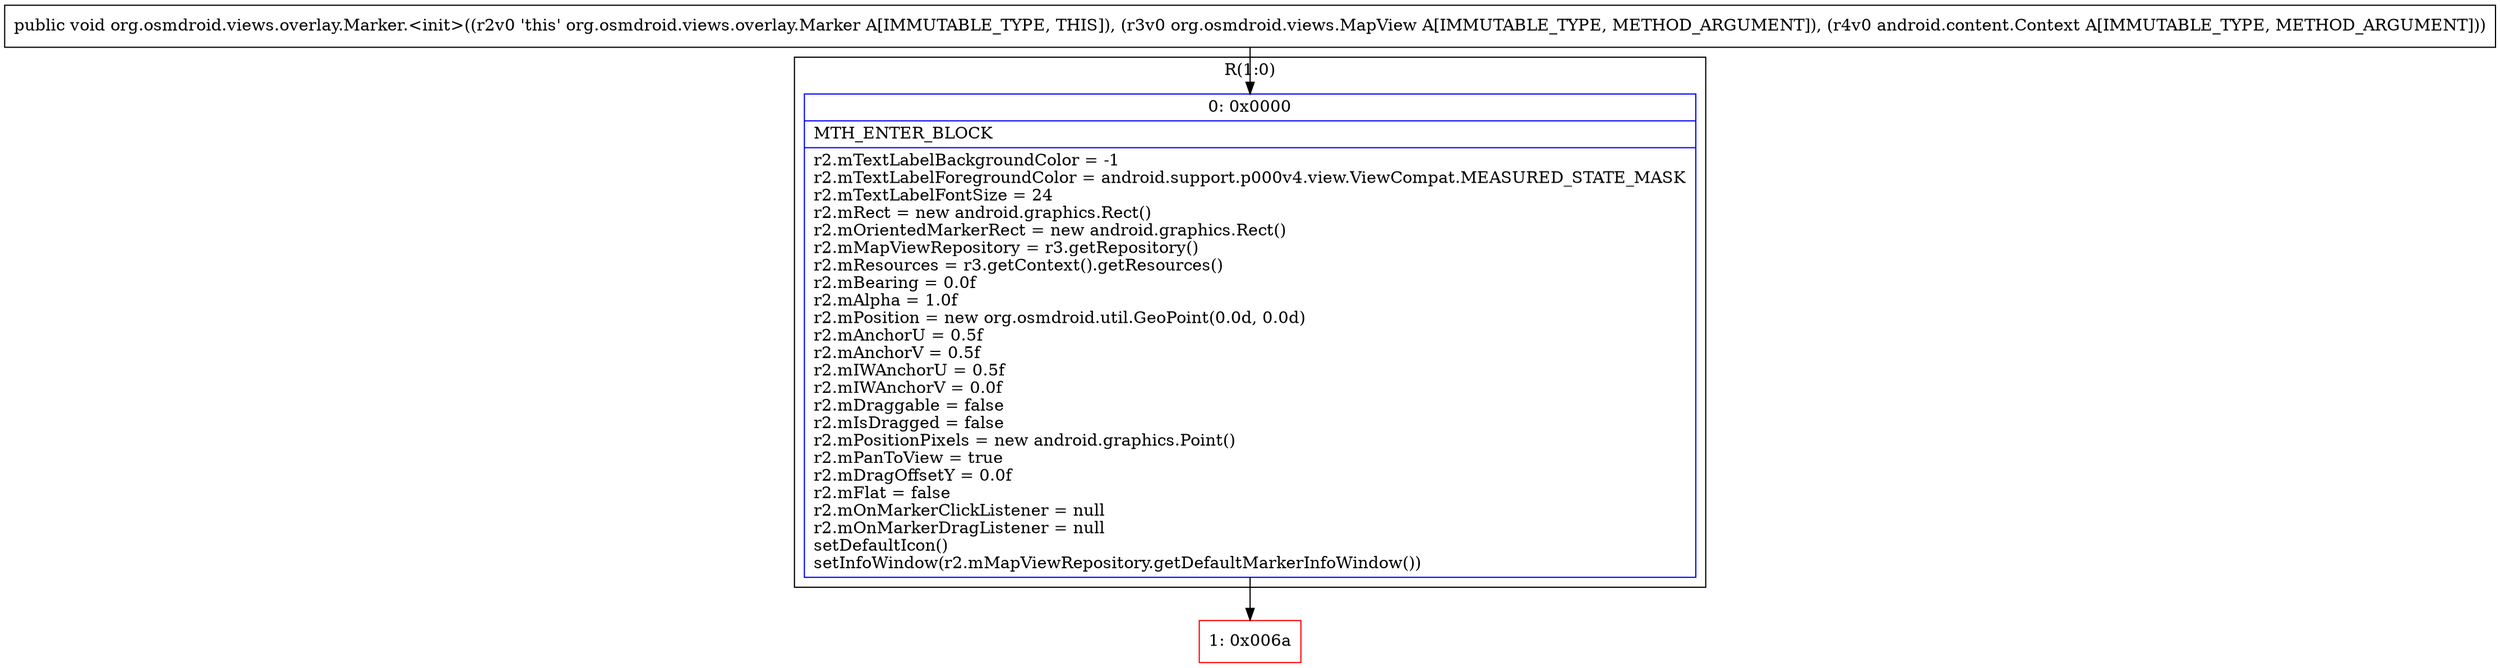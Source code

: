digraph "CFG fororg.osmdroid.views.overlay.Marker.\<init\>(Lorg\/osmdroid\/views\/MapView;Landroid\/content\/Context;)V" {
subgraph cluster_Region_1828694734 {
label = "R(1:0)";
node [shape=record,color=blue];
Node_0 [shape=record,label="{0\:\ 0x0000|MTH_ENTER_BLOCK\l|r2.mTextLabelBackgroundColor = \-1\lr2.mTextLabelForegroundColor = android.support.p000v4.view.ViewCompat.MEASURED_STATE_MASK\lr2.mTextLabelFontSize = 24\lr2.mRect = new android.graphics.Rect()\lr2.mOrientedMarkerRect = new android.graphics.Rect()\lr2.mMapViewRepository = r3.getRepository()\lr2.mResources = r3.getContext().getResources()\lr2.mBearing = 0.0f\lr2.mAlpha = 1.0f\lr2.mPosition = new org.osmdroid.util.GeoPoint(0.0d, 0.0d)\lr2.mAnchorU = 0.5f\lr2.mAnchorV = 0.5f\lr2.mIWAnchorU = 0.5f\lr2.mIWAnchorV = 0.0f\lr2.mDraggable = false\lr2.mIsDragged = false\lr2.mPositionPixels = new android.graphics.Point()\lr2.mPanToView = true\lr2.mDragOffsetY = 0.0f\lr2.mFlat = false\lr2.mOnMarkerClickListener = null\lr2.mOnMarkerDragListener = null\lsetDefaultIcon()\lsetInfoWindow(r2.mMapViewRepository.getDefaultMarkerInfoWindow())\l}"];
}
Node_1 [shape=record,color=red,label="{1\:\ 0x006a}"];
MethodNode[shape=record,label="{public void org.osmdroid.views.overlay.Marker.\<init\>((r2v0 'this' org.osmdroid.views.overlay.Marker A[IMMUTABLE_TYPE, THIS]), (r3v0 org.osmdroid.views.MapView A[IMMUTABLE_TYPE, METHOD_ARGUMENT]), (r4v0 android.content.Context A[IMMUTABLE_TYPE, METHOD_ARGUMENT])) }"];
MethodNode -> Node_0;
Node_0 -> Node_1;
}

